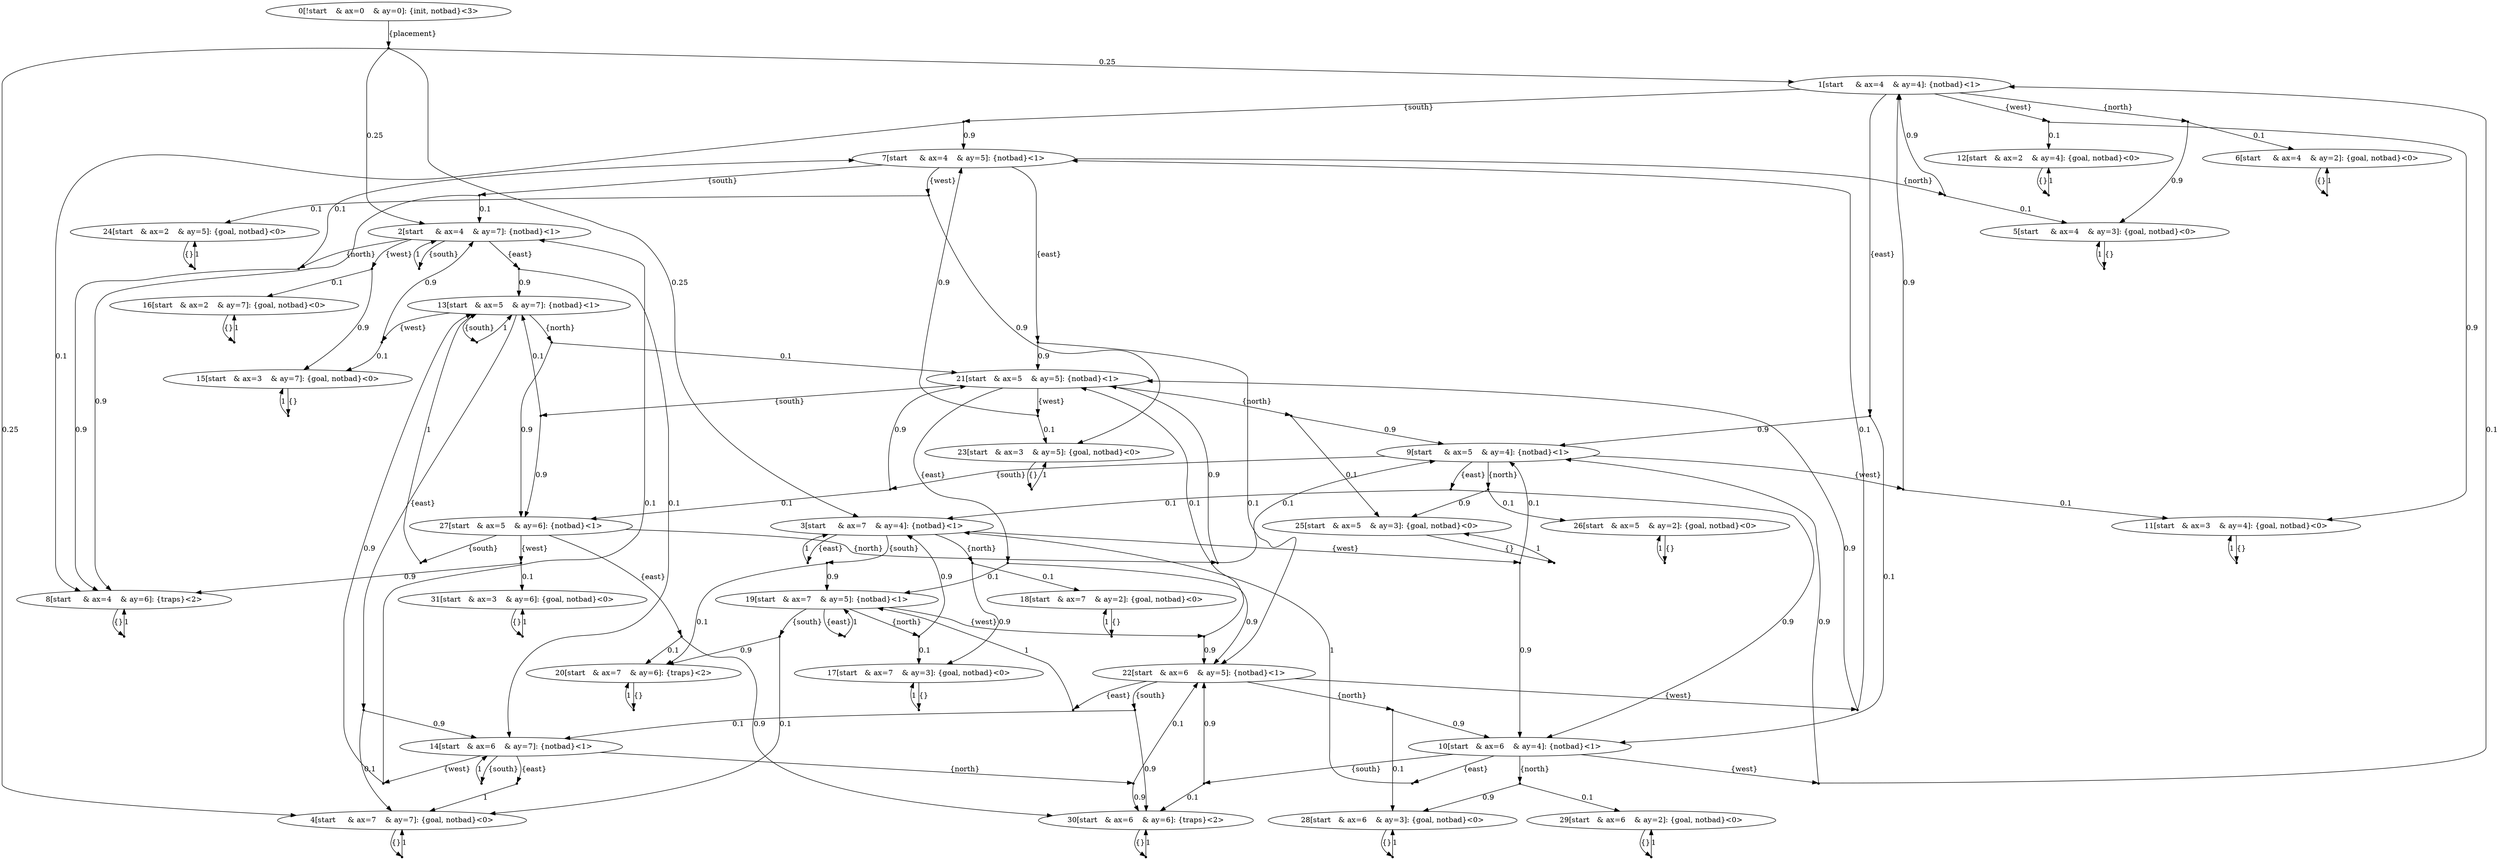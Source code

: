 digraph model {
	0 [ label = "0[!start	& ax=0	& ay=0]: {init, notbad}<3>" ];
	1 [ label = "1[start	& ax=4	& ay=4]: {notbad}<1>" ];
	2 [ label = "2[start	& ax=4	& ay=7]: {notbad}<1>" ];
	3 [ label = "3[start	& ax=7	& ay=4]: {notbad}<1>" ];
	4 [ label = "4[start	& ax=7	& ay=7]: {goal, notbad}<0>" ];
	5 [ label = "5[start	& ax=4	& ay=3]: {goal, notbad}<0>" ];
	6 [ label = "6[start	& ax=4	& ay=2]: {goal, notbad}<0>" ];
	7 [ label = "7[start	& ax=4	& ay=5]: {notbad}<1>" ];
	8 [ label = "8[start	& ax=4	& ay=6]: {traps}<2>" ];
	9 [ label = "9[start	& ax=5	& ay=4]: {notbad}<1>" ];
	10 [ label = "10[start	& ax=6	& ay=4]: {notbad}<1>" ];
	11 [ label = "11[start	& ax=3	& ay=4]: {goal, notbad}<0>" ];
	12 [ label = "12[start	& ax=2	& ay=4]: {goal, notbad}<0>" ];
	13 [ label = "13[start	& ax=5	& ay=7]: {notbad}<1>" ];
	14 [ label = "14[start	& ax=6	& ay=7]: {notbad}<1>" ];
	15 [ label = "15[start	& ax=3	& ay=7]: {goal, notbad}<0>" ];
	16 [ label = "16[start	& ax=2	& ay=7]: {goal, notbad}<0>" ];
	17 [ label = "17[start	& ax=7	& ay=3]: {goal, notbad}<0>" ];
	18 [ label = "18[start	& ax=7	& ay=2]: {goal, notbad}<0>" ];
	19 [ label = "19[start	& ax=7	& ay=5]: {notbad}<1>" ];
	20 [ label = "20[start	& ax=7	& ay=6]: {traps}<2>" ];
	21 [ label = "21[start	& ax=5	& ay=5]: {notbad}<1>" ];
	22 [ label = "22[start	& ax=6	& ay=5]: {notbad}<1>" ];
	23 [ label = "23[start	& ax=3	& ay=5]: {goal, notbad}<0>" ];
	24 [ label = "24[start	& ax=2	& ay=5]: {goal, notbad}<0>" ];
	25 [ label = "25[start	& ax=5	& ay=3]: {goal, notbad}<0>" ];
	26 [ label = "26[start	& ax=5	& ay=2]: {goal, notbad}<0>" ];
	27 [ label = "27[start	& ax=5	& ay=6]: {notbad}<1>" ];
	28 [ label = "28[start	& ax=6	& ay=3]: {goal, notbad}<0>" ];
	29 [ label = "29[start	& ax=6	& ay=2]: {goal, notbad}<0>" ];
	30 [ label = "30[start	& ax=6	& ay=6]: {traps}<2>" ];
	31 [ label = "31[start	& ax=3	& ay=6]: {goal, notbad}<0>" ];
	"0c0" [shape = "point"];
	0 -> "0c0" [ label = "{placement}"]
;
	"0c0" -> 1 [ label= "0.25" ];
	"0c0" -> 2 [ label= "0.25" ];
	"0c0" -> 3 [ label= "0.25" ];
	"0c0" -> 4 [ label= "0.25" ];
	"1c0" [shape = "point"];
	1 -> "1c0" [ label = "{north}"]
;
	"1c0" -> 5 [ label= "0.9" ];
	"1c0" -> 6 [ label= "0.1" ];
	"1c1" [shape = "point"];
	1 -> "1c1" [ label = "{south}"]
;
	"1c1" -> 7 [ label= "0.9" ];
	"1c1" -> 8 [ label= "0.1" ];
	"1c2" [shape = "point"];
	1 -> "1c2" [ label = "{east}"]
;
	"1c2" -> 9 [ label= "0.9" ];
	"1c2" -> 10 [ label= "0.1" ];
	"1c3" [shape = "point"];
	1 -> "1c3" [ label = "{west}"]
;
	"1c3" -> 11 [ label= "0.9" ];
	"1c3" -> 12 [ label= "0.1" ];
	"2c0" [shape = "point"];
	2 -> "2c0" [ label = "{north}"]
;
	"2c0" -> 7 [ label= "0.1" ];
	"2c0" -> 8 [ label= "0.9" ];
	"2c1" [shape = "point"];
	2 -> "2c1" [ label = "{south}"]
;
	"2c1" -> 2 [ label= "1" ];
	"2c2" [shape = "point"];
	2 -> "2c2" [ label = "{east}"]
;
	"2c2" -> 13 [ label= "0.9" ];
	"2c2" -> 14 [ label= "0.1" ];
	"2c3" [shape = "point"];
	2 -> "2c3" [ label = "{west}"]
;
	"2c3" -> 15 [ label= "0.9" ];
	"2c3" -> 16 [ label= "0.1" ];
	"3c0" [shape = "point"];
	3 -> "3c0" [ label = "{north}"]
;
	"3c0" -> 17 [ label= "0.9" ];
	"3c0" -> 18 [ label= "0.1" ];
	"3c1" [shape = "point"];
	3 -> "3c1" [ label = "{south}"]
;
	"3c1" -> 19 [ label= "0.9" ];
	"3c1" -> 20 [ label= "0.1" ];
	"3c2" [shape = "point"];
	3 -> "3c2" [ label = "{east}"]
;
	"3c2" -> 3 [ label= "1" ];
	"3c3" [shape = "point"];
	3 -> "3c3" [ label = "{west}"]
;
	"3c3" -> 9 [ label= "0.1" ];
	"3c3" -> 10 [ label= "0.9" ];
	"4c0" [shape = "point"];
	4 -> "4c0" [ label = "{}"]
;
	"4c0" -> 4 [ label= "1" ];
	"5c0" [shape = "point"];
	5 -> "5c0" [ label = "{}"]
;
	"5c0" -> 5 [ label= "1" ];
	"6c0" [shape = "point"];
	6 -> "6c0" [ label = "{}"]
;
	"6c0" -> 6 [ label= "1" ];
	"7c0" [shape = "point"];
	7 -> "7c0" [ label = "{north}"]
;
	"7c0" -> 1 [ label= "0.9" ];
	"7c0" -> 5 [ label= "0.1" ];
	"7c1" [shape = "point"];
	7 -> "7c1" [ label = "{south}"]
;
	"7c1" -> 2 [ label= "0.1" ];
	"7c1" -> 8 [ label= "0.9" ];
	"7c2" [shape = "point"];
	7 -> "7c2" [ label = "{east}"]
;
	"7c2" -> 21 [ label= "0.9" ];
	"7c2" -> 22 [ label= "0.1" ];
	"7c3" [shape = "point"];
	7 -> "7c3" [ label = "{west}"]
;
	"7c3" -> 23 [ label= "0.9" ];
	"7c3" -> 24 [ label= "0.1" ];
	"8c0" [shape = "point"];
	8 -> "8c0" [ label = "{}"]
;
	"8c0" -> 8 [ label= "1" ];
	"9c0" [shape = "point"];
	9 -> "9c0" [ label = "{north}"]
;
	"9c0" -> 25 [ label= "0.9" ];
	"9c0" -> 26 [ label= "0.1" ];
	"9c1" [shape = "point"];
	9 -> "9c1" [ label = "{south}"]
;
	"9c1" -> 21 [ label= "0.9" ];
	"9c1" -> 27 [ label= "0.1" ];
	"9c2" [shape = "point"];
	9 -> "9c2" [ label = "{east}"]
;
	"9c2" -> 3 [ label= "0.1" ];
	"9c2" -> 10 [ label= "0.9" ];
	"9c3" [shape = "point"];
	9 -> "9c3" [ label = "{west}"]
;
	"9c3" -> 1 [ label= "0.9" ];
	"9c3" -> 11 [ label= "0.1" ];
	"10c0" [shape = "point"];
	10 -> "10c0" [ label = "{north}"]
;
	"10c0" -> 28 [ label= "0.9" ];
	"10c0" -> 29 [ label= "0.1" ];
	"10c1" [shape = "point"];
	10 -> "10c1" [ label = "{south}"]
;
	"10c1" -> 22 [ label= "0.9" ];
	"10c1" -> 30 [ label= "0.1" ];
	"10c2" [shape = "point"];
	10 -> "10c2" [ label = "{east}"]
;
	"10c2" -> 3 [ label= "1" ];
	"10c3" [shape = "point"];
	10 -> "10c3" [ label = "{west}"]
;
	"10c3" -> 1 [ label= "0.1" ];
	"10c3" -> 9 [ label= "0.9" ];
	"11c0" [shape = "point"];
	11 -> "11c0" [ label = "{}"]
;
	"11c0" -> 11 [ label= "1" ];
	"12c0" [shape = "point"];
	12 -> "12c0" [ label = "{}"]
;
	"12c0" -> 12 [ label= "1" ];
	"13c0" [shape = "point"];
	13 -> "13c0" [ label = "{north}"]
;
	"13c0" -> 21 [ label= "0.1" ];
	"13c0" -> 27 [ label= "0.9" ];
	"13c1" [shape = "point"];
	13 -> "13c1" [ label = "{south}"]
;
	"13c1" -> 13 [ label= "1" ];
	"13c2" [shape = "point"];
	13 -> "13c2" [ label = "{east}"]
;
	"13c2" -> 4 [ label= "0.1" ];
	"13c2" -> 14 [ label= "0.9" ];
	"13c3" [shape = "point"];
	13 -> "13c3" [ label = "{west}"]
;
	"13c3" -> 2 [ label= "0.9" ];
	"13c3" -> 15 [ label= "0.1" ];
	"14c0" [shape = "point"];
	14 -> "14c0" [ label = "{north}"]
;
	"14c0" -> 22 [ label= "0.1" ];
	"14c0" -> 30 [ label= "0.9" ];
	"14c1" [shape = "point"];
	14 -> "14c1" [ label = "{south}"]
;
	"14c1" -> 14 [ label= "1" ];
	"14c2" [shape = "point"];
	14 -> "14c2" [ label = "{east}"]
;
	"14c2" -> 4 [ label= "1" ];
	"14c3" [shape = "point"];
	14 -> "14c3" [ label = "{west}"]
;
	"14c3" -> 2 [ label= "0.1" ];
	"14c3" -> 13 [ label= "0.9" ];
	"15c0" [shape = "point"];
	15 -> "15c0" [ label = "{}"]
;
	"15c0" -> 15 [ label= "1" ];
	"16c0" [shape = "point"];
	16 -> "16c0" [ label = "{}"]
;
	"16c0" -> 16 [ label= "1" ];
	"17c0" [shape = "point"];
	17 -> "17c0" [ label = "{}"]
;
	"17c0" -> 17 [ label= "1" ];
	"18c0" [shape = "point"];
	18 -> "18c0" [ label = "{}"]
;
	"18c0" -> 18 [ label= "1" ];
	"19c0" [shape = "point"];
	19 -> "19c0" [ label = "{north}"]
;
	"19c0" -> 3 [ label= "0.9" ];
	"19c0" -> 17 [ label= "0.1" ];
	"19c1" [shape = "point"];
	19 -> "19c1" [ label = "{south}"]
;
	"19c1" -> 4 [ label= "0.1" ];
	"19c1" -> 20 [ label= "0.9" ];
	"19c2" [shape = "point"];
	19 -> "19c2" [ label = "{east}"]
;
	"19c2" -> 19 [ label= "1" ];
	"19c3" [shape = "point"];
	19 -> "19c3" [ label = "{west}"]
;
	"19c3" -> 21 [ label= "0.1" ];
	"19c3" -> 22 [ label= "0.9" ];
	"20c0" [shape = "point"];
	20 -> "20c0" [ label = "{}"]
;
	"20c0" -> 20 [ label= "1" ];
	"21c0" [shape = "point"];
	21 -> "21c0" [ label = "{north}"]
;
	"21c0" -> 9 [ label= "0.9" ];
	"21c0" -> 25 [ label= "0.1" ];
	"21c1" [shape = "point"];
	21 -> "21c1" [ label = "{south}"]
;
	"21c1" -> 13 [ label= "0.1" ];
	"21c1" -> 27 [ label= "0.9" ];
	"21c2" [shape = "point"];
	21 -> "21c2" [ label = "{east}"]
;
	"21c2" -> 19 [ label= "0.1" ];
	"21c2" -> 22 [ label= "0.9" ];
	"21c3" [shape = "point"];
	21 -> "21c3" [ label = "{west}"]
;
	"21c3" -> 7 [ label= "0.9" ];
	"21c3" -> 23 [ label= "0.1" ];
	"22c0" [shape = "point"];
	22 -> "22c0" [ label = "{north}"]
;
	"22c0" -> 10 [ label= "0.9" ];
	"22c0" -> 28 [ label= "0.1" ];
	"22c1" [shape = "point"];
	22 -> "22c1" [ label = "{south}"]
;
	"22c1" -> 14 [ label= "0.1" ];
	"22c1" -> 30 [ label= "0.9" ];
	"22c2" [shape = "point"];
	22 -> "22c2" [ label = "{east}"]
;
	"22c2" -> 19 [ label= "1" ];
	"22c3" [shape = "point"];
	22 -> "22c3" [ label = "{west}"]
;
	"22c3" -> 7 [ label= "0.1" ];
	"22c3" -> 21 [ label= "0.9" ];
	"23c0" [shape = "point"];
	23 -> "23c0" [ label = "{}"]
;
	"23c0" -> 23 [ label= "1" ];
	"24c0" [shape = "point"];
	24 -> "24c0" [ label = "{}"]
;
	"24c0" -> 24 [ label= "1" ];
	"25c0" [shape = "point"];
	25 -> "25c0" [ label = "{}"]
;
	"25c0" -> 25 [ label= "1" ];
	"26c0" [shape = "point"];
	26 -> "26c0" [ label = "{}"]
;
	"26c0" -> 26 [ label= "1" ];
	"27c0" [shape = "point"];
	27 -> "27c0" [ label = "{north}"]
;
	"27c0" -> 9 [ label= "0.1" ];
	"27c0" -> 21 [ label= "0.9" ];
	"27c1" [shape = "point"];
	27 -> "27c1" [ label = "{south}"]
;
	"27c1" -> 13 [ label= "1" ];
	"27c2" [shape = "point"];
	27 -> "27c2" [ label = "{east}"]
;
	"27c2" -> 20 [ label= "0.1" ];
	"27c2" -> 30 [ label= "0.9" ];
	"27c3" [shape = "point"];
	27 -> "27c3" [ label = "{west}"]
;
	"27c3" -> 8 [ label= "0.9" ];
	"27c3" -> 31 [ label= "0.1" ];
	"28c0" [shape = "point"];
	28 -> "28c0" [ label = "{}"]
;
	"28c0" -> 28 [ label= "1" ];
	"29c0" [shape = "point"];
	29 -> "29c0" [ label = "{}"]
;
	"29c0" -> 29 [ label= "1" ];
	"30c0" [shape = "point"];
	30 -> "30c0" [ label = "{}"]
;
	"30c0" -> 30 [ label= "1" ];
	"31c0" [shape = "point"];
	31 -> "31c0" [ label = "{}"]
;
	"31c0" -> 31 [ label= "1" ];
}
